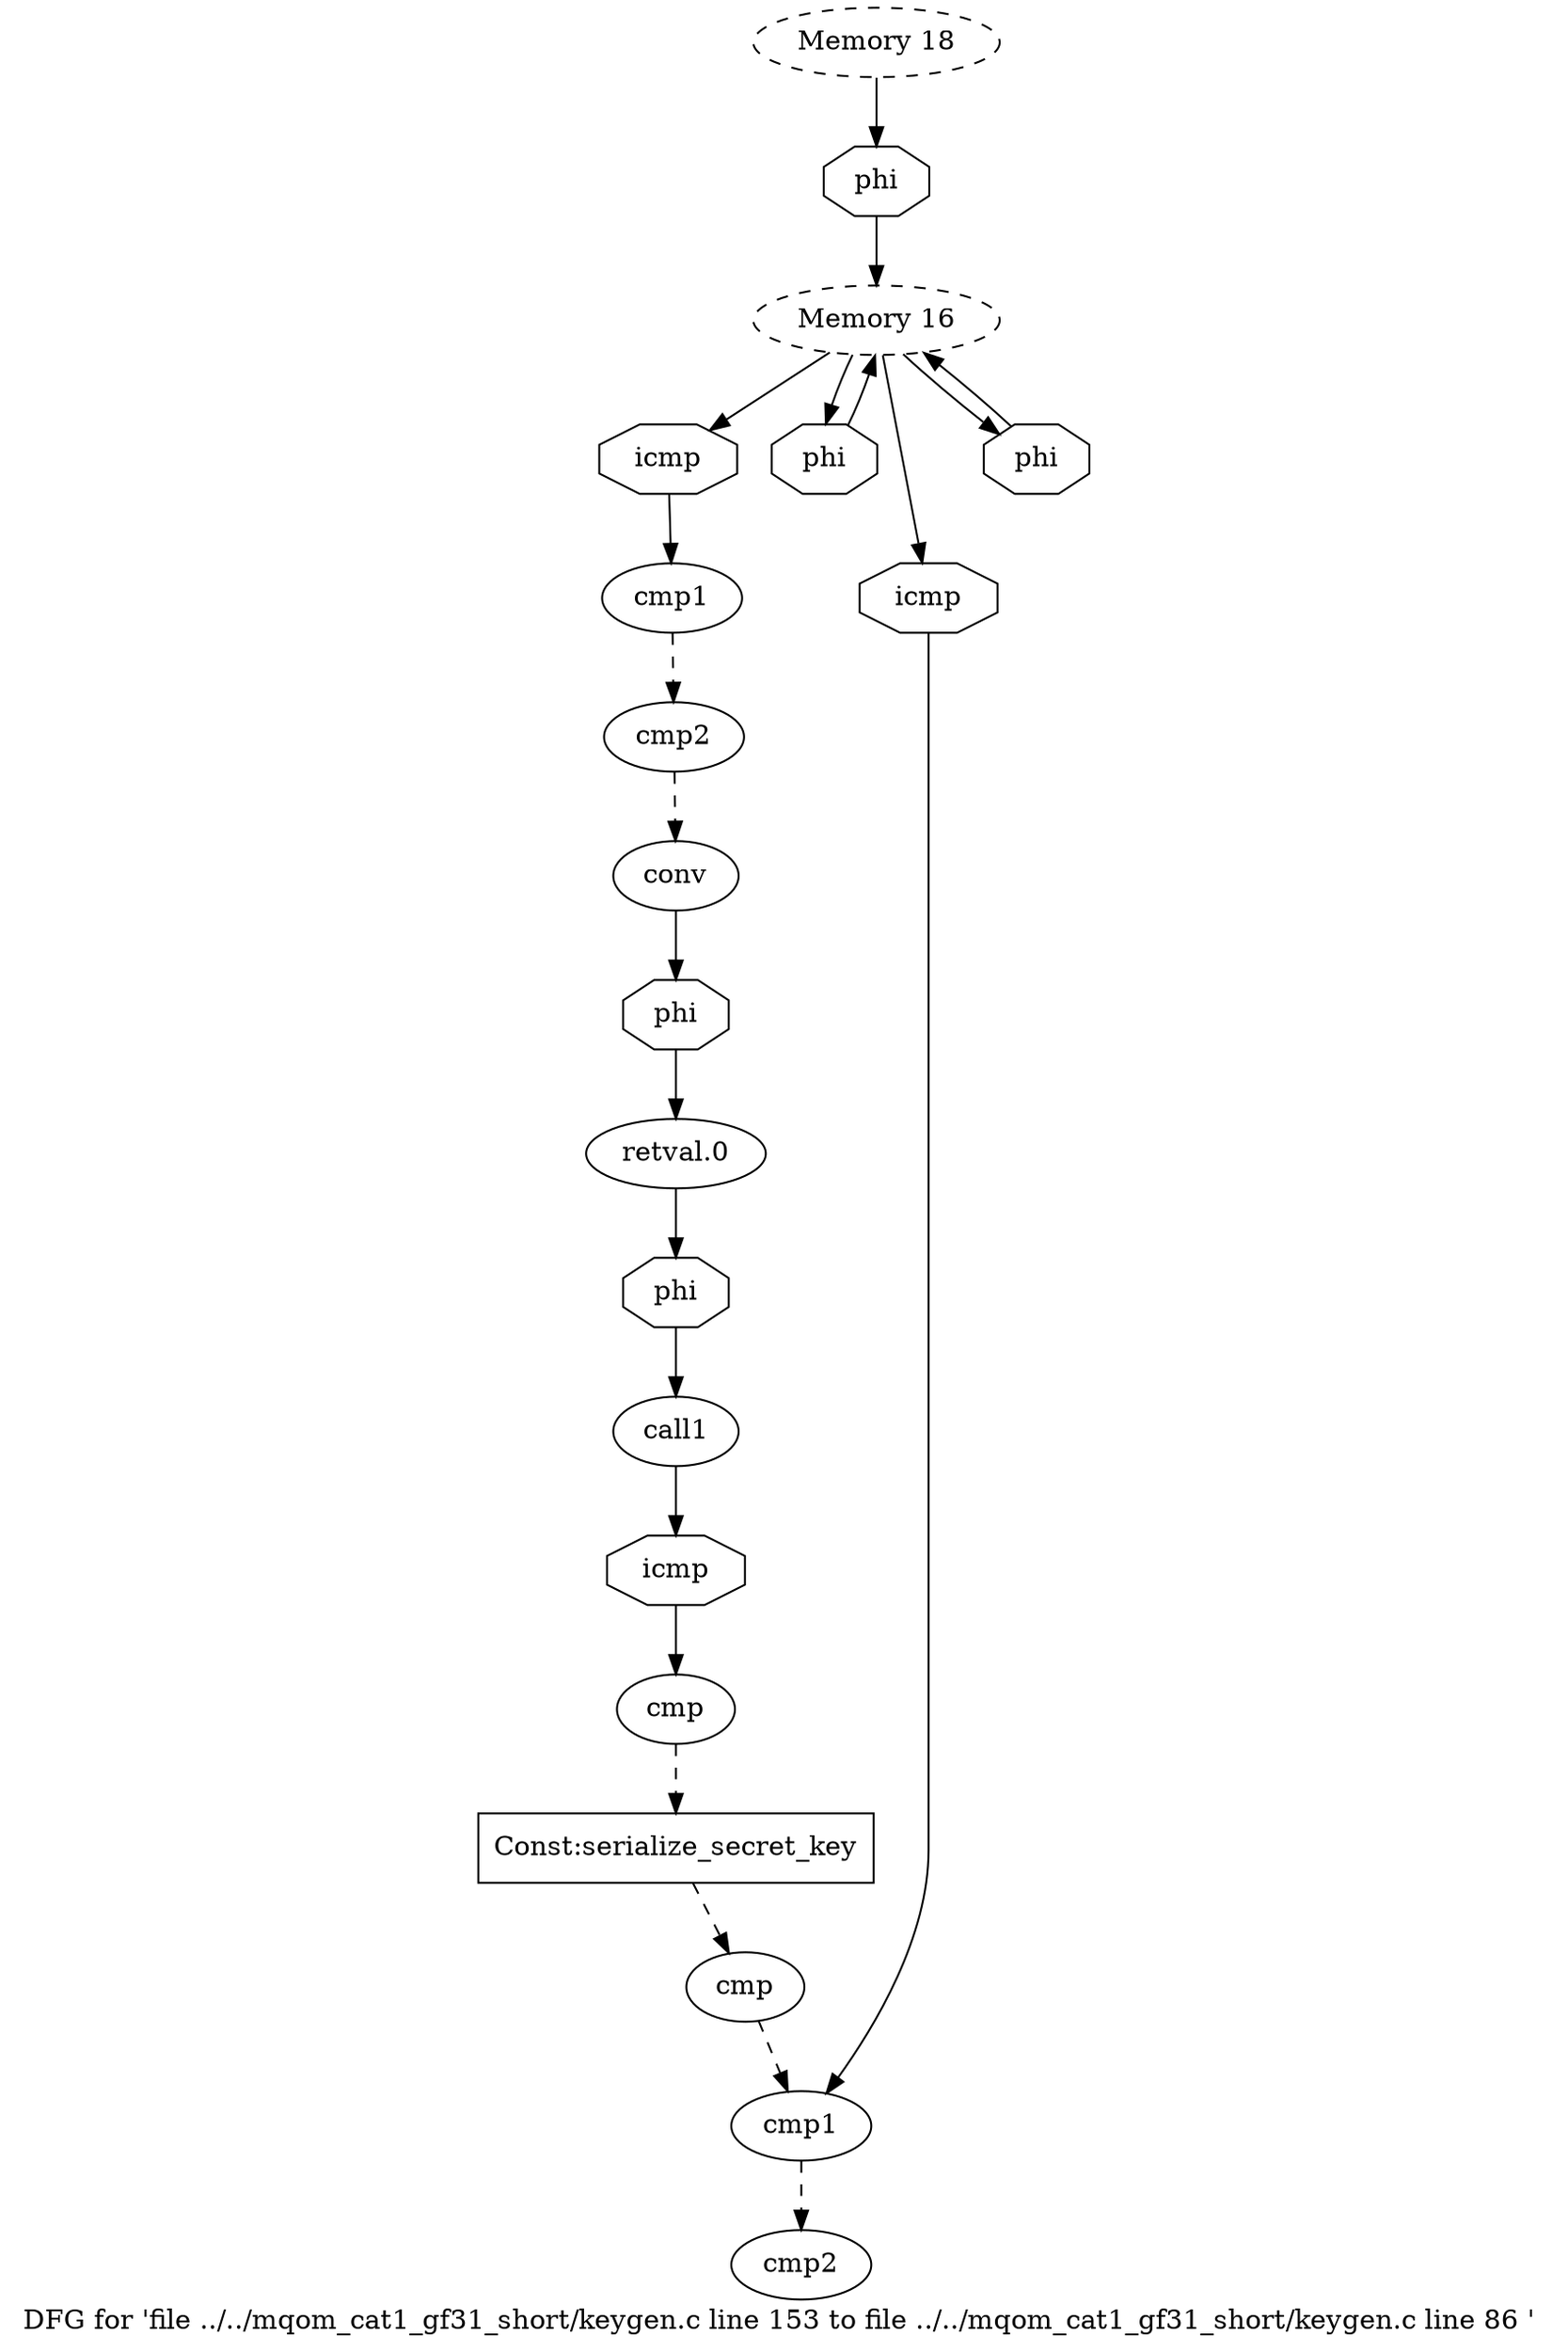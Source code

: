 digraph "DFG for 'file ../../mqom_cat1_gf31_short/keygen.c line 153 to file ../../mqom_cat1_gf31_short/keygen.c line 86 '  "{
label="DFG for 'file ../../mqom_cat1_gf31_short/keygen.c line 153 to file ../../mqom_cat1_gf31_short/keygen.c line 86 ' ";
node_607[shape=octagon,style=solid,label="phi"]
node_606[shape=ellipse,style=solid,label="retval.0"]
"node_607"->"node_606"
node_619[shape=octagon,style=solid,label="phi"]
"node_606"->"node_619"
node_605[shape=ellipse,style=solid,label="conv"]
"node_605"->"node_607"
node_604[shape=ellipse,style=solid,label="cmp2"]
"node_604"->"node_605" [style=dashed]
node_603[shape=ellipse,style=dashed,label="Memory 16"]
node_602[shape=octagon,style=solid,label="icmp"]
"node_603"->"node_602"
node_618[shape=octagon,style=solid,label="phi"]
"node_603"->"node_618"
node_610[shape=octagon,style=solid,label="icmp"]
"node_603"->"node_610"
node_615[shape=octagon,style=solid,label="phi"]
"node_603"->"node_615"
node_601[shape=ellipse,style=solid,label="cmp1"]
"node_602"->"node_601"
"node_601"->"node_604" [style=dashed]
"node_618"->"node_603"
node_612[shape=ellipse,style=solid,label="call1"]
"node_619"->"node_612"
node_620[shape=box,style=solid,label="Const:serialize_secret_key"]
node_608[shape=ellipse,style=solid,label="cmp"]
"node_620"->"node_608" [style=dashed]
node_609[shape=ellipse,style=solid,label="cmp1"]
"node_608"->"node_609" [style=dashed]
node_611[shape=ellipse,style=solid,label="cmp2"]
"node_609"->"node_611" [style=dashed]
"node_610"->"node_609"
node_614[shape=octagon,style=solid,label="icmp"]
"node_612"->"node_614"
node_613[shape=ellipse,style=solid,label="cmp"]
"node_613"->"node_620" [style=dashed]
"node_614"->"node_613"
"node_615"->"node_603"
node_616[shape=ellipse,style=dashed,label="Memory 18"]
node_617[shape=octagon,style=solid,label="phi"]
"node_616"->"node_617"
"node_617"->"node_603"
}

